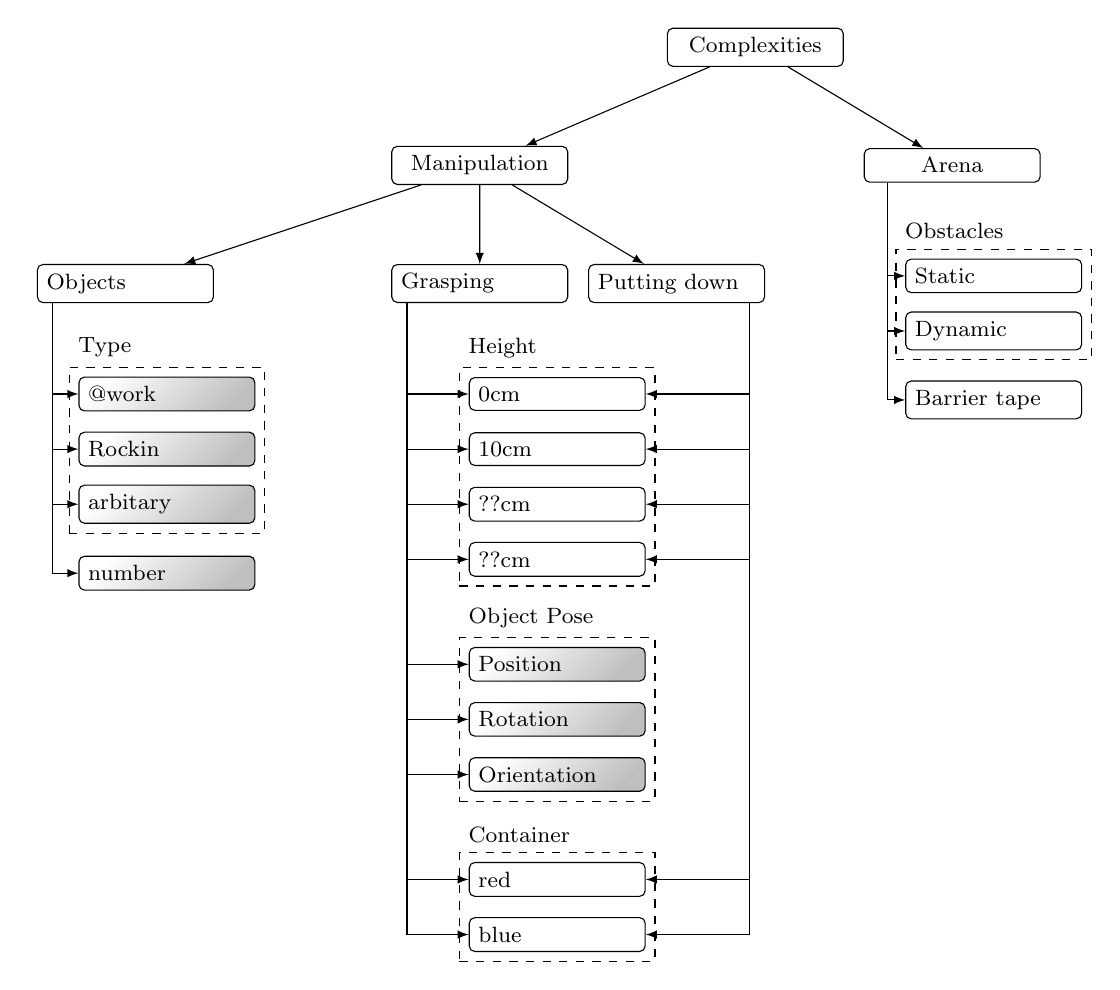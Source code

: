 \tikzset{
  basic/.style  = {draw, rectangle, thin, text width=2cm, 
	                 rounded corners=2pt, align=center},
  root/.style   =  {basic},
  level 2/.style = {basic, sibling distance=45mm},
  level 3/.style = {basic, align=left},
  level 4/.style = {basic, align=left, fill = white!50, node distance = 0.7cm},
	box/.style = {draw, black, dashed}
}

\begin{tikzpicture}[
  font = \footnotesize,
  level 1/.style={sibling distance=70mm},
  edge from parent/.style={->,draw},
  >=latex]

% root of the the initial tree, level 1
\node[root] {Complexities}
% The first level, as children of the initial tree
  child {node[level 2] (c1) {Manipulation}
       child  {node[level 3]  (OBJECTS) {Objects}}
       child {node[level 3]  (GRASPING) {Grasping} }
       child {node[level 3, xshift =-2cm]  (PUTTING) {Putting down} }
	}
  child {node[level 2, xshift=-1cm] (ARENA) {Arena}};

%% OBJECTS
\begin{scope}[every node/.style={level 4,  top color=white!50,bottom color=gray!50,shading angle=45}]
\node [below of = OBJECTS, xshift=15pt, yshift=-20pt] (c11) {@work};
\node [below of = c11] (c12) {Rockin};
\node [below of = c12] (c13) {arbitary};
\node [below of = c13, yshift=-5pt] (c14) {number};
\end{scope}

\node [box, fit = (c11) (c12) (c13)] (BOX) {};
\node at (BOX.north west) [anchor = south west] {Type};

%% GRASPING
\begin{scope}[every node/.style={level 4}]
\node [below of = GRASPING, xshift=28pt, yshift=-20pt] (c21) {0cm};
\node [below of = c21] (c22) {10cm};
\node [below of = c22] (c23) { ??cm};
\node [below of = c23] (c24) { ??cm};
\node [below of = c24, top color=white!50,bottom color=gray!50,shading angle=45, yshift=-18pt] (c25) {Position};
\node [below of = c25, top color=white!50,bottom color=gray!50,shading angle=45] (c26) {Rotation};
\node [below of = c26, top color=white!50,bottom color=gray!50,shading angle=45] (c27) {Orientation};
\node [below of = c27, yshift=-18pt,] (c28) {red};
\node [below of = c28] (c29) { blue};
\end{scope}

\node [box, fit = (c21) (c22) (c23) (c24)] (BOX) {};
\node at (BOX.north west) [anchor = south west] {Height};

\node [box, fit = (c25) (c26) (c27)] (BOX) {};
\node at (BOX.north west) [anchor = south west] {Object Pose};

\node [box, fit = (c28) (c29)] (BOX) {};
\node at (BOX.north west) [anchor = south west] {Container};

%% ARENA
\begin{scope}[every node/.style={level 4}]
\node [below of = ARENA, xshift=15pt, yshift=-20pt] (c31) {Static};
\node [below of = c31] (c32) {Dynamic};
\node [below of = c32, yshift=-5pt] (c33) {Barrier tape};
\end{scope}

\node [box, fit = (c31) (c32)] (BOX) {};
\node at (BOX.north west) [anchor = south west] {Obstacles};

% lines from each level 1 node to every one of its "children"
 \foreach \value in {1,2,3,4}
   \draw[->] (OBJECTS.195) |- (c1\value.west);

 \foreach \value in {1,...,9}
   \draw[->] (GRASPING.195) |- (c2\value.west);
	
 \foreach \value in {1,...,4}
   \draw[->] (PUTTING.345) |- (c2\value.east);

 \foreach \value in {8,...,9}
   \draw[->] (PUTTING.345) |- (c2\value.east);
	
\foreach \value in {1,2,3}
   \draw[->] (ARENA.195) |- (c3\value.west);

\end{tikzpicture}
